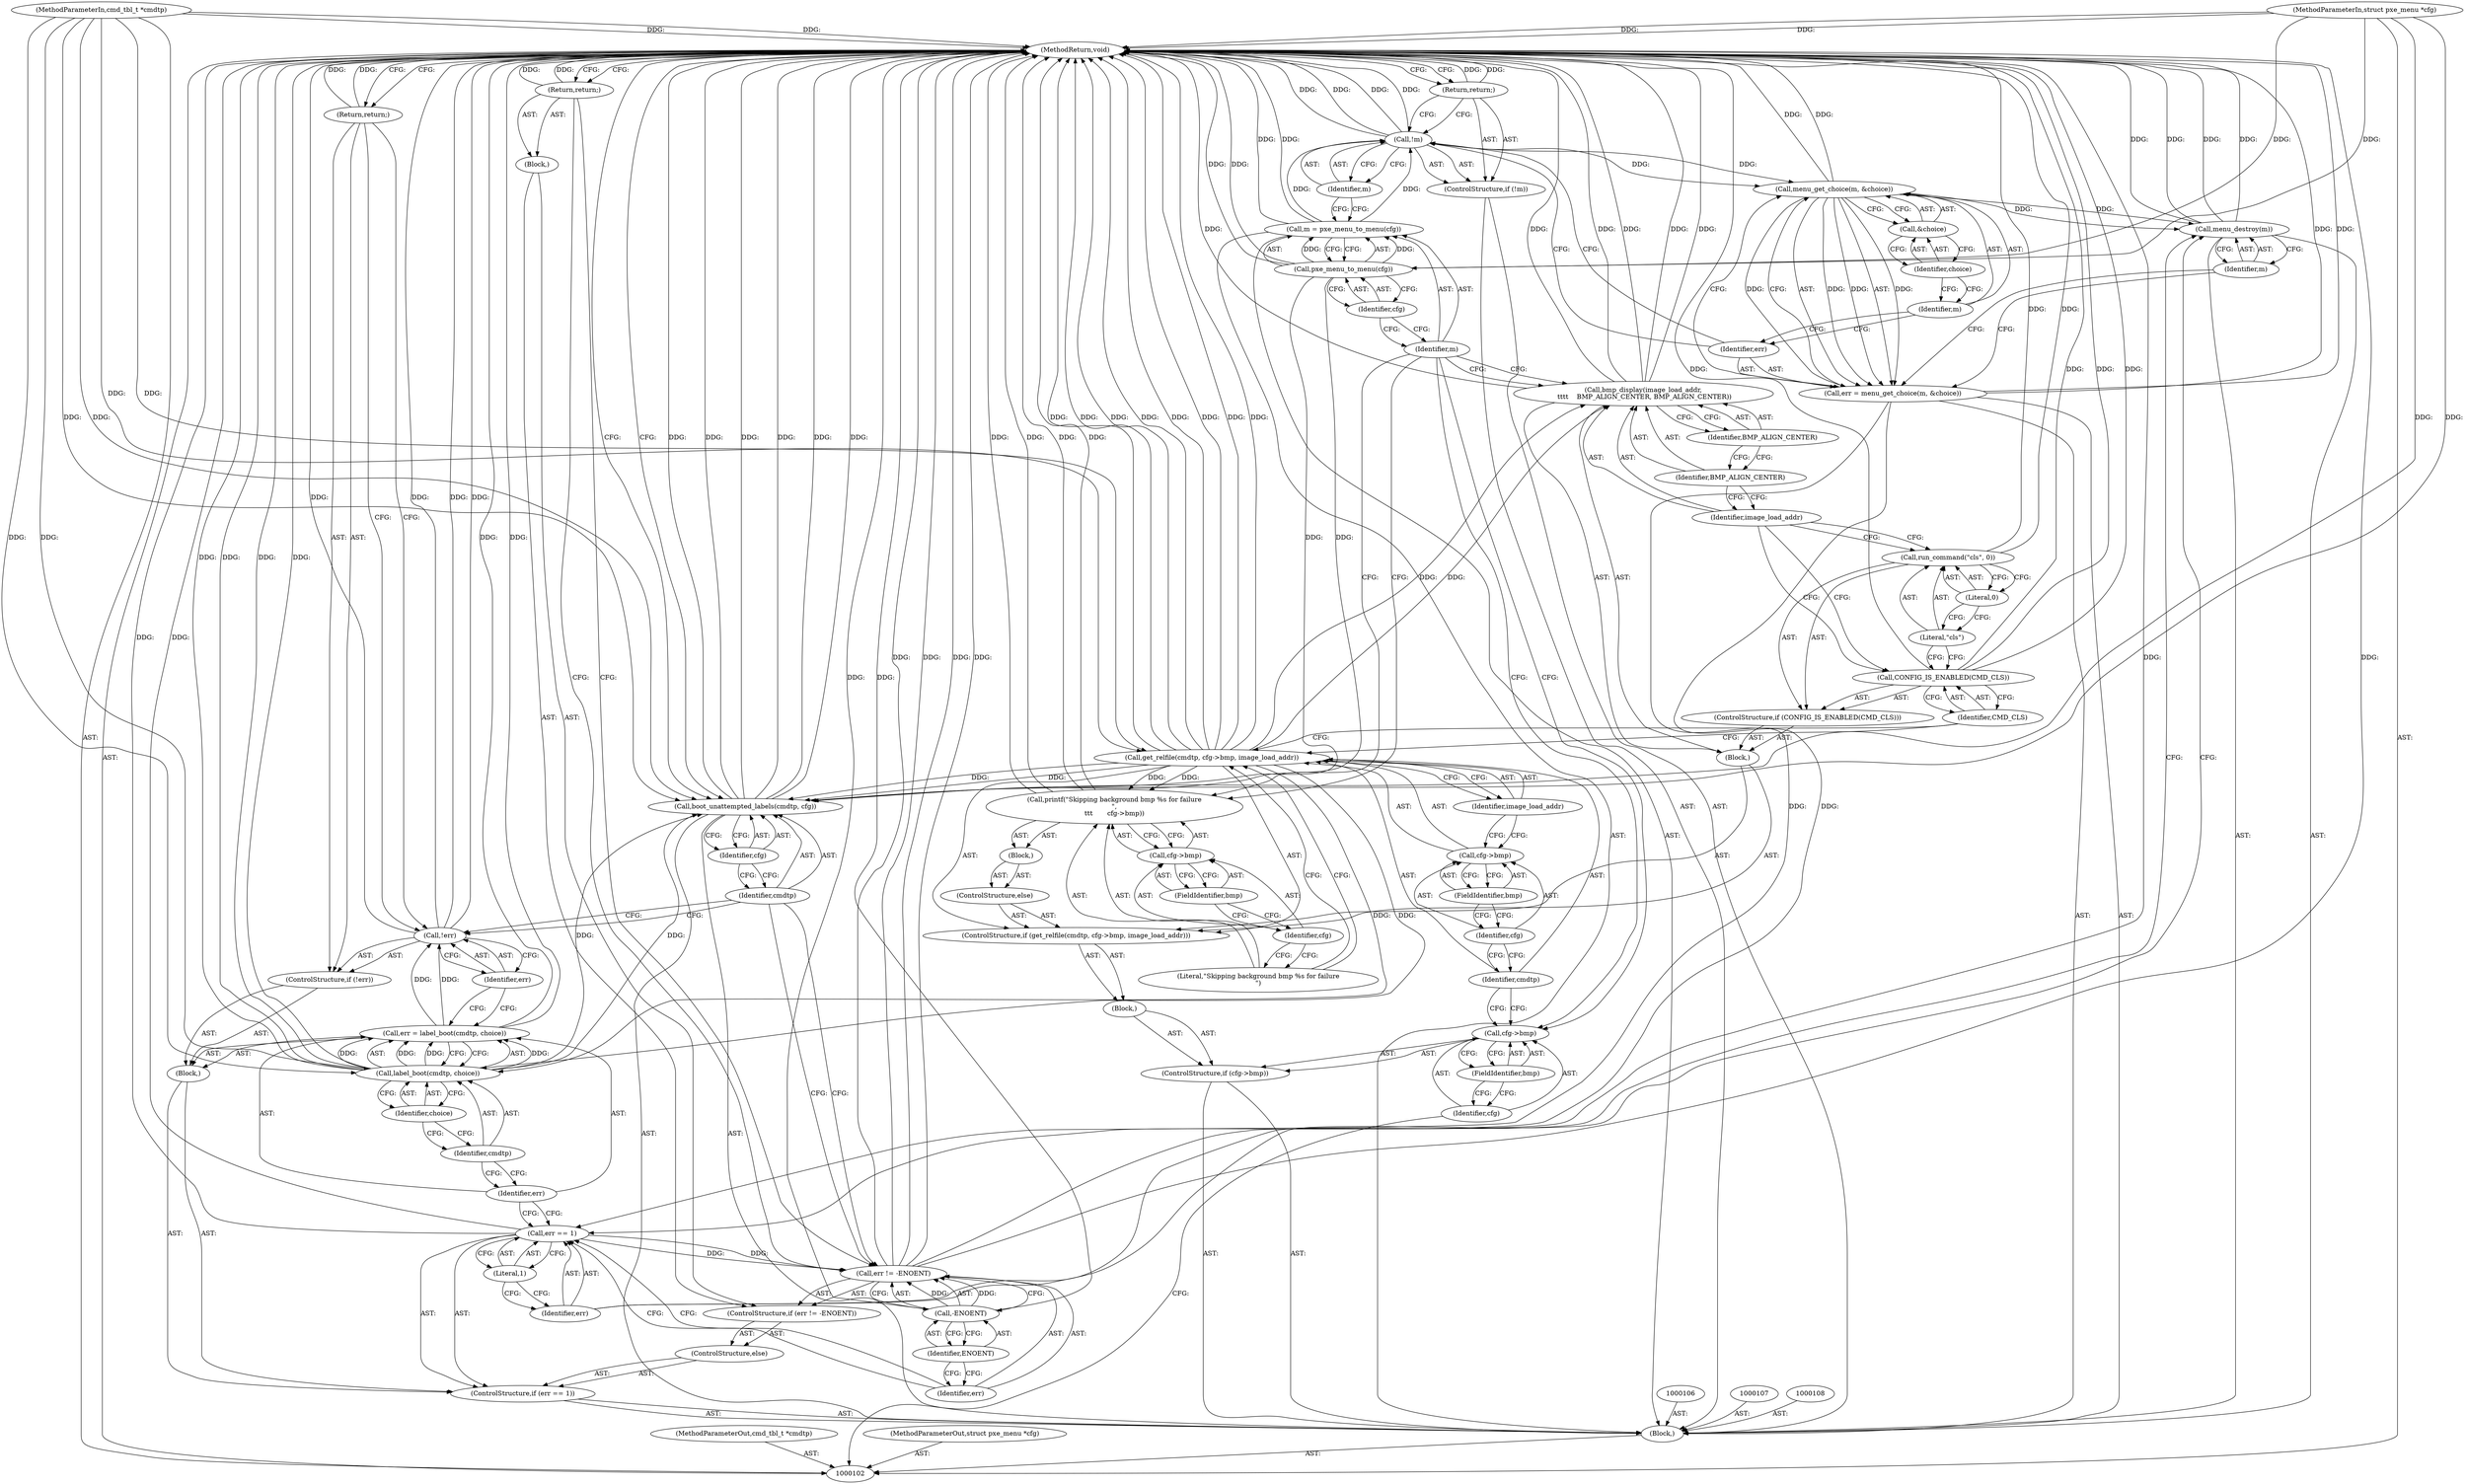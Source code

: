 digraph "0_u-boot_master_12" {
"1000180" [label="(MethodReturn,void)"];
"1000103" [label="(MethodParameterIn,cmd_tbl_t *cmdtp)"];
"1000271" [label="(MethodParameterOut,cmd_tbl_t *cmdtp)"];
"1000104" [label="(MethodParameterIn,struct pxe_menu *cfg)"];
"1000272" [label="(MethodParameterOut,struct pxe_menu *cfg)"];
"1000116" [label="(Identifier,cmdtp)"];
"1000117" [label="(Call,cfg->bmp)"];
"1000118" [label="(Identifier,cfg)"];
"1000114" [label="(ControlStructure,if (get_relfile(cmdtp, cfg->bmp, image_load_addr)))"];
"1000119" [label="(FieldIdentifier,bmp)"];
"1000120" [label="(Identifier,image_load_addr)"];
"1000121" [label="(Block,)"];
"1000115" [label="(Call,get_relfile(cmdtp, cfg->bmp, image_load_addr))"];
"1000124" [label="(Identifier,CMD_CLS)"];
"1000122" [label="(ControlStructure,if (CONFIG_IS_ENABLED(CMD_CLS)))"];
"1000123" [label="(Call,CONFIG_IS_ENABLED(CMD_CLS))"];
"1000126" [label="(Literal,\"cls\")"];
"1000127" [label="(Literal,0)"];
"1000125" [label="(Call,run_command(\"cls\", 0))"];
"1000129" [label="(Identifier,image_load_addr)"];
"1000128" [label="(Call,bmp_display(image_load_addr,\n \t\t\t\t    BMP_ALIGN_CENTER, BMP_ALIGN_CENTER))"];
"1000131" [label="(Identifier,BMP_ALIGN_CENTER)"];
"1000130" [label="(Identifier,BMP_ALIGN_CENTER)"];
"1000133" [label="(Block,)"];
"1000132" [label="(ControlStructure,else)"];
"1000135" [label="(Literal,\"Skipping background bmp %s for failure\n\")"];
"1000134" [label="(Call,printf(\"Skipping background bmp %s for failure\n\",\n\t\t\t       cfg->bmp))"];
"1000136" [label="(Call,cfg->bmp)"];
"1000137" [label="(Identifier,cfg)"];
"1000138" [label="(FieldIdentifier,bmp)"];
"1000105" [label="(Block,)"];
"1000139" [label="(Call,m = pxe_menu_to_menu(cfg))"];
"1000140" [label="(Identifier,m)"];
"1000142" [label="(Identifier,cfg)"];
"1000141" [label="(Call,pxe_menu_to_menu(cfg))"];
"1000143" [label="(ControlStructure,if (!m))"];
"1000144" [label="(Call,!m)"];
"1000145" [label="(Identifier,m)"];
"1000146" [label="(Return,return;)"];
"1000147" [label="(Call,err = menu_get_choice(m, &choice))"];
"1000148" [label="(Identifier,err)"];
"1000150" [label="(Identifier,m)"];
"1000151" [label="(Call,&choice)"];
"1000152" [label="(Identifier,choice)"];
"1000149" [label="(Call,menu_get_choice(m, &choice))"];
"1000153" [label="(Call,menu_destroy(m))"];
"1000154" [label="(Identifier,m)"];
"1000155" [label="(ControlStructure,if (err == 1))"];
"1000158" [label="(Literal,1)"];
"1000159" [label="(Block,)"];
"1000156" [label="(Call,err == 1)"];
"1000157" [label="(Identifier,err)"];
"1000163" [label="(Identifier,cmdtp)"];
"1000160" [label="(Call,err = label_boot(cmdtp, choice))"];
"1000161" [label="(Identifier,err)"];
"1000164" [label="(Identifier,choice)"];
"1000162" [label="(Call,label_boot(cmdtp, choice))"];
"1000165" [label="(ControlStructure,if (!err))"];
"1000166" [label="(Call,!err)"];
"1000167" [label="(Identifier,err)"];
"1000168" [label="(Return,return;)"];
"1000171" [label="(Call,err != -ENOENT)"];
"1000172" [label="(Identifier,err)"];
"1000173" [label="(Call,-ENOENT)"];
"1000174" [label="(Identifier,ENOENT)"];
"1000175" [label="(Block,)"];
"1000169" [label="(ControlStructure,else)"];
"1000170" [label="(ControlStructure,if (err != -ENOENT))"];
"1000176" [label="(Return,return;)"];
"1000177" [label="(Call,boot_unattempted_labels(cmdtp, cfg))"];
"1000178" [label="(Identifier,cmdtp)"];
"1000179" [label="(Identifier,cfg)"];
"1000112" [label="(FieldIdentifier,bmp)"];
"1000113" [label="(Block,)"];
"1000109" [label="(ControlStructure,if (cfg->bmp))"];
"1000110" [label="(Call,cfg->bmp)"];
"1000111" [label="(Identifier,cfg)"];
"1000180" -> "1000102"  [label="AST: "];
"1000180" -> "1000146"  [label="CFG: "];
"1000180" -> "1000168"  [label="CFG: "];
"1000180" -> "1000176"  [label="CFG: "];
"1000180" -> "1000177"  [label="CFG: "];
"1000168" -> "1000180"  [label="DDG: "];
"1000146" -> "1000180"  [label="DDG: "];
"1000176" -> "1000180"  [label="DDG: "];
"1000125" -> "1000180"  [label="DDG: "];
"1000149" -> "1000180"  [label="DDG: "];
"1000166" -> "1000180"  [label="DDG: "];
"1000166" -> "1000180"  [label="DDG: "];
"1000115" -> "1000180"  [label="DDG: "];
"1000115" -> "1000180"  [label="DDG: "];
"1000115" -> "1000180"  [label="DDG: "];
"1000115" -> "1000180"  [label="DDG: "];
"1000147" -> "1000180"  [label="DDG: "];
"1000153" -> "1000180"  [label="DDG: "];
"1000153" -> "1000180"  [label="DDG: "];
"1000177" -> "1000180"  [label="DDG: "];
"1000177" -> "1000180"  [label="DDG: "];
"1000177" -> "1000180"  [label="DDG: "];
"1000173" -> "1000180"  [label="DDG: "];
"1000128" -> "1000180"  [label="DDG: "];
"1000128" -> "1000180"  [label="DDG: "];
"1000128" -> "1000180"  [label="DDG: "];
"1000162" -> "1000180"  [label="DDG: "];
"1000162" -> "1000180"  [label="DDG: "];
"1000171" -> "1000180"  [label="DDG: "];
"1000171" -> "1000180"  [label="DDG: "];
"1000171" -> "1000180"  [label="DDG: "];
"1000141" -> "1000180"  [label="DDG: "];
"1000104" -> "1000180"  [label="DDG: "];
"1000123" -> "1000180"  [label="DDG: "];
"1000123" -> "1000180"  [label="DDG: "];
"1000139" -> "1000180"  [label="DDG: "];
"1000103" -> "1000180"  [label="DDG: "];
"1000144" -> "1000180"  [label="DDG: "];
"1000144" -> "1000180"  [label="DDG: "];
"1000134" -> "1000180"  [label="DDG: "];
"1000134" -> "1000180"  [label="DDG: "];
"1000156" -> "1000180"  [label="DDG: "];
"1000160" -> "1000180"  [label="DDG: "];
"1000103" -> "1000102"  [label="AST: "];
"1000103" -> "1000180"  [label="DDG: "];
"1000103" -> "1000115"  [label="DDG: "];
"1000103" -> "1000162"  [label="DDG: "];
"1000103" -> "1000177"  [label="DDG: "];
"1000271" -> "1000102"  [label="AST: "];
"1000104" -> "1000102"  [label="AST: "];
"1000104" -> "1000180"  [label="DDG: "];
"1000104" -> "1000141"  [label="DDG: "];
"1000104" -> "1000177"  [label="DDG: "];
"1000272" -> "1000102"  [label="AST: "];
"1000116" -> "1000115"  [label="AST: "];
"1000116" -> "1000110"  [label="CFG: "];
"1000118" -> "1000116"  [label="CFG: "];
"1000117" -> "1000115"  [label="AST: "];
"1000117" -> "1000119"  [label="CFG: "];
"1000118" -> "1000117"  [label="AST: "];
"1000119" -> "1000117"  [label="AST: "];
"1000120" -> "1000117"  [label="CFG: "];
"1000118" -> "1000117"  [label="AST: "];
"1000118" -> "1000116"  [label="CFG: "];
"1000119" -> "1000118"  [label="CFG: "];
"1000114" -> "1000113"  [label="AST: "];
"1000115" -> "1000114"  [label="AST: "];
"1000121" -> "1000114"  [label="AST: "];
"1000132" -> "1000114"  [label="AST: "];
"1000119" -> "1000117"  [label="AST: "];
"1000119" -> "1000118"  [label="CFG: "];
"1000117" -> "1000119"  [label="CFG: "];
"1000120" -> "1000115"  [label="AST: "];
"1000120" -> "1000117"  [label="CFG: "];
"1000115" -> "1000120"  [label="CFG: "];
"1000121" -> "1000114"  [label="AST: "];
"1000122" -> "1000121"  [label="AST: "];
"1000128" -> "1000121"  [label="AST: "];
"1000115" -> "1000114"  [label="AST: "];
"1000115" -> "1000120"  [label="CFG: "];
"1000116" -> "1000115"  [label="AST: "];
"1000117" -> "1000115"  [label="AST: "];
"1000120" -> "1000115"  [label="AST: "];
"1000124" -> "1000115"  [label="CFG: "];
"1000135" -> "1000115"  [label="CFG: "];
"1000115" -> "1000180"  [label="DDG: "];
"1000115" -> "1000180"  [label="DDG: "];
"1000115" -> "1000180"  [label="DDG: "];
"1000115" -> "1000180"  [label="DDG: "];
"1000103" -> "1000115"  [label="DDG: "];
"1000115" -> "1000128"  [label="DDG: "];
"1000115" -> "1000134"  [label="DDG: "];
"1000115" -> "1000162"  [label="DDG: "];
"1000115" -> "1000177"  [label="DDG: "];
"1000124" -> "1000123"  [label="AST: "];
"1000124" -> "1000115"  [label="CFG: "];
"1000123" -> "1000124"  [label="CFG: "];
"1000122" -> "1000121"  [label="AST: "];
"1000123" -> "1000122"  [label="AST: "];
"1000125" -> "1000122"  [label="AST: "];
"1000123" -> "1000122"  [label="AST: "];
"1000123" -> "1000124"  [label="CFG: "];
"1000124" -> "1000123"  [label="AST: "];
"1000126" -> "1000123"  [label="CFG: "];
"1000129" -> "1000123"  [label="CFG: "];
"1000123" -> "1000180"  [label="DDG: "];
"1000123" -> "1000180"  [label="DDG: "];
"1000126" -> "1000125"  [label="AST: "];
"1000126" -> "1000123"  [label="CFG: "];
"1000127" -> "1000126"  [label="CFG: "];
"1000127" -> "1000125"  [label="AST: "];
"1000127" -> "1000126"  [label="CFG: "];
"1000125" -> "1000127"  [label="CFG: "];
"1000125" -> "1000122"  [label="AST: "];
"1000125" -> "1000127"  [label="CFG: "];
"1000126" -> "1000125"  [label="AST: "];
"1000127" -> "1000125"  [label="AST: "];
"1000129" -> "1000125"  [label="CFG: "];
"1000125" -> "1000180"  [label="DDG: "];
"1000129" -> "1000128"  [label="AST: "];
"1000129" -> "1000125"  [label="CFG: "];
"1000129" -> "1000123"  [label="CFG: "];
"1000130" -> "1000129"  [label="CFG: "];
"1000128" -> "1000121"  [label="AST: "];
"1000128" -> "1000131"  [label="CFG: "];
"1000129" -> "1000128"  [label="AST: "];
"1000130" -> "1000128"  [label="AST: "];
"1000131" -> "1000128"  [label="AST: "];
"1000140" -> "1000128"  [label="CFG: "];
"1000128" -> "1000180"  [label="DDG: "];
"1000128" -> "1000180"  [label="DDG: "];
"1000128" -> "1000180"  [label="DDG: "];
"1000115" -> "1000128"  [label="DDG: "];
"1000131" -> "1000128"  [label="AST: "];
"1000131" -> "1000130"  [label="CFG: "];
"1000128" -> "1000131"  [label="CFG: "];
"1000130" -> "1000128"  [label="AST: "];
"1000130" -> "1000129"  [label="CFG: "];
"1000131" -> "1000130"  [label="CFG: "];
"1000133" -> "1000132"  [label="AST: "];
"1000134" -> "1000133"  [label="AST: "];
"1000132" -> "1000114"  [label="AST: "];
"1000133" -> "1000132"  [label="AST: "];
"1000135" -> "1000134"  [label="AST: "];
"1000135" -> "1000115"  [label="CFG: "];
"1000137" -> "1000135"  [label="CFG: "];
"1000134" -> "1000133"  [label="AST: "];
"1000134" -> "1000136"  [label="CFG: "];
"1000135" -> "1000134"  [label="AST: "];
"1000136" -> "1000134"  [label="AST: "];
"1000140" -> "1000134"  [label="CFG: "];
"1000134" -> "1000180"  [label="DDG: "];
"1000134" -> "1000180"  [label="DDG: "];
"1000115" -> "1000134"  [label="DDG: "];
"1000136" -> "1000134"  [label="AST: "];
"1000136" -> "1000138"  [label="CFG: "];
"1000137" -> "1000136"  [label="AST: "];
"1000138" -> "1000136"  [label="AST: "];
"1000134" -> "1000136"  [label="CFG: "];
"1000137" -> "1000136"  [label="AST: "];
"1000137" -> "1000135"  [label="CFG: "];
"1000138" -> "1000137"  [label="CFG: "];
"1000138" -> "1000136"  [label="AST: "];
"1000138" -> "1000137"  [label="CFG: "];
"1000136" -> "1000138"  [label="CFG: "];
"1000105" -> "1000102"  [label="AST: "];
"1000106" -> "1000105"  [label="AST: "];
"1000107" -> "1000105"  [label="AST: "];
"1000108" -> "1000105"  [label="AST: "];
"1000109" -> "1000105"  [label="AST: "];
"1000139" -> "1000105"  [label="AST: "];
"1000143" -> "1000105"  [label="AST: "];
"1000147" -> "1000105"  [label="AST: "];
"1000153" -> "1000105"  [label="AST: "];
"1000155" -> "1000105"  [label="AST: "];
"1000177" -> "1000105"  [label="AST: "];
"1000139" -> "1000105"  [label="AST: "];
"1000139" -> "1000141"  [label="CFG: "];
"1000140" -> "1000139"  [label="AST: "];
"1000141" -> "1000139"  [label="AST: "];
"1000145" -> "1000139"  [label="CFG: "];
"1000139" -> "1000180"  [label="DDG: "];
"1000141" -> "1000139"  [label="DDG: "];
"1000139" -> "1000144"  [label="DDG: "];
"1000140" -> "1000139"  [label="AST: "];
"1000140" -> "1000128"  [label="CFG: "];
"1000140" -> "1000134"  [label="CFG: "];
"1000140" -> "1000110"  [label="CFG: "];
"1000142" -> "1000140"  [label="CFG: "];
"1000142" -> "1000141"  [label="AST: "];
"1000142" -> "1000140"  [label="CFG: "];
"1000141" -> "1000142"  [label="CFG: "];
"1000141" -> "1000139"  [label="AST: "];
"1000141" -> "1000142"  [label="CFG: "];
"1000142" -> "1000141"  [label="AST: "];
"1000139" -> "1000141"  [label="CFG: "];
"1000141" -> "1000180"  [label="DDG: "];
"1000141" -> "1000139"  [label="DDG: "];
"1000104" -> "1000141"  [label="DDG: "];
"1000141" -> "1000177"  [label="DDG: "];
"1000143" -> "1000105"  [label="AST: "];
"1000144" -> "1000143"  [label="AST: "];
"1000146" -> "1000143"  [label="AST: "];
"1000144" -> "1000143"  [label="AST: "];
"1000144" -> "1000145"  [label="CFG: "];
"1000145" -> "1000144"  [label="AST: "];
"1000146" -> "1000144"  [label="CFG: "];
"1000148" -> "1000144"  [label="CFG: "];
"1000144" -> "1000180"  [label="DDG: "];
"1000144" -> "1000180"  [label="DDG: "];
"1000139" -> "1000144"  [label="DDG: "];
"1000144" -> "1000149"  [label="DDG: "];
"1000145" -> "1000144"  [label="AST: "];
"1000145" -> "1000139"  [label="CFG: "];
"1000144" -> "1000145"  [label="CFG: "];
"1000146" -> "1000143"  [label="AST: "];
"1000146" -> "1000144"  [label="CFG: "];
"1000180" -> "1000146"  [label="CFG: "];
"1000146" -> "1000180"  [label="DDG: "];
"1000147" -> "1000105"  [label="AST: "];
"1000147" -> "1000149"  [label="CFG: "];
"1000148" -> "1000147"  [label="AST: "];
"1000149" -> "1000147"  [label="AST: "];
"1000154" -> "1000147"  [label="CFG: "];
"1000147" -> "1000180"  [label="DDG: "];
"1000149" -> "1000147"  [label="DDG: "];
"1000149" -> "1000147"  [label="DDG: "];
"1000147" -> "1000156"  [label="DDG: "];
"1000148" -> "1000147"  [label="AST: "];
"1000148" -> "1000144"  [label="CFG: "];
"1000150" -> "1000148"  [label="CFG: "];
"1000150" -> "1000149"  [label="AST: "];
"1000150" -> "1000148"  [label="CFG: "];
"1000152" -> "1000150"  [label="CFG: "];
"1000151" -> "1000149"  [label="AST: "];
"1000151" -> "1000152"  [label="CFG: "];
"1000152" -> "1000151"  [label="AST: "];
"1000149" -> "1000151"  [label="CFG: "];
"1000152" -> "1000151"  [label="AST: "];
"1000152" -> "1000150"  [label="CFG: "];
"1000151" -> "1000152"  [label="CFG: "];
"1000149" -> "1000147"  [label="AST: "];
"1000149" -> "1000151"  [label="CFG: "];
"1000150" -> "1000149"  [label="AST: "];
"1000151" -> "1000149"  [label="AST: "];
"1000147" -> "1000149"  [label="CFG: "];
"1000149" -> "1000180"  [label="DDG: "];
"1000149" -> "1000147"  [label="DDG: "];
"1000149" -> "1000147"  [label="DDG: "];
"1000144" -> "1000149"  [label="DDG: "];
"1000149" -> "1000153"  [label="DDG: "];
"1000153" -> "1000105"  [label="AST: "];
"1000153" -> "1000154"  [label="CFG: "];
"1000154" -> "1000153"  [label="AST: "];
"1000157" -> "1000153"  [label="CFG: "];
"1000153" -> "1000180"  [label="DDG: "];
"1000153" -> "1000180"  [label="DDG: "];
"1000149" -> "1000153"  [label="DDG: "];
"1000154" -> "1000153"  [label="AST: "];
"1000154" -> "1000147"  [label="CFG: "];
"1000153" -> "1000154"  [label="CFG: "];
"1000155" -> "1000105"  [label="AST: "];
"1000156" -> "1000155"  [label="AST: "];
"1000159" -> "1000155"  [label="AST: "];
"1000169" -> "1000155"  [label="AST: "];
"1000158" -> "1000156"  [label="AST: "];
"1000158" -> "1000157"  [label="CFG: "];
"1000156" -> "1000158"  [label="CFG: "];
"1000159" -> "1000155"  [label="AST: "];
"1000160" -> "1000159"  [label="AST: "];
"1000165" -> "1000159"  [label="AST: "];
"1000156" -> "1000155"  [label="AST: "];
"1000156" -> "1000158"  [label="CFG: "];
"1000157" -> "1000156"  [label="AST: "];
"1000158" -> "1000156"  [label="AST: "];
"1000161" -> "1000156"  [label="CFG: "];
"1000172" -> "1000156"  [label="CFG: "];
"1000156" -> "1000180"  [label="DDG: "];
"1000147" -> "1000156"  [label="DDG: "];
"1000156" -> "1000171"  [label="DDG: "];
"1000157" -> "1000156"  [label="AST: "];
"1000157" -> "1000153"  [label="CFG: "];
"1000158" -> "1000157"  [label="CFG: "];
"1000163" -> "1000162"  [label="AST: "];
"1000163" -> "1000161"  [label="CFG: "];
"1000164" -> "1000163"  [label="CFG: "];
"1000160" -> "1000159"  [label="AST: "];
"1000160" -> "1000162"  [label="CFG: "];
"1000161" -> "1000160"  [label="AST: "];
"1000162" -> "1000160"  [label="AST: "];
"1000167" -> "1000160"  [label="CFG: "];
"1000160" -> "1000180"  [label="DDG: "];
"1000162" -> "1000160"  [label="DDG: "];
"1000162" -> "1000160"  [label="DDG: "];
"1000160" -> "1000166"  [label="DDG: "];
"1000161" -> "1000160"  [label="AST: "];
"1000161" -> "1000156"  [label="CFG: "];
"1000163" -> "1000161"  [label="CFG: "];
"1000164" -> "1000162"  [label="AST: "];
"1000164" -> "1000163"  [label="CFG: "];
"1000162" -> "1000164"  [label="CFG: "];
"1000162" -> "1000160"  [label="AST: "];
"1000162" -> "1000164"  [label="CFG: "];
"1000163" -> "1000162"  [label="AST: "];
"1000164" -> "1000162"  [label="AST: "];
"1000160" -> "1000162"  [label="CFG: "];
"1000162" -> "1000180"  [label="DDG: "];
"1000162" -> "1000180"  [label="DDG: "];
"1000162" -> "1000160"  [label="DDG: "];
"1000162" -> "1000160"  [label="DDG: "];
"1000115" -> "1000162"  [label="DDG: "];
"1000103" -> "1000162"  [label="DDG: "];
"1000162" -> "1000177"  [label="DDG: "];
"1000165" -> "1000159"  [label="AST: "];
"1000166" -> "1000165"  [label="AST: "];
"1000168" -> "1000165"  [label="AST: "];
"1000166" -> "1000165"  [label="AST: "];
"1000166" -> "1000167"  [label="CFG: "];
"1000167" -> "1000166"  [label="AST: "];
"1000168" -> "1000166"  [label="CFG: "];
"1000178" -> "1000166"  [label="CFG: "];
"1000166" -> "1000180"  [label="DDG: "];
"1000166" -> "1000180"  [label="DDG: "];
"1000160" -> "1000166"  [label="DDG: "];
"1000167" -> "1000166"  [label="AST: "];
"1000167" -> "1000160"  [label="CFG: "];
"1000166" -> "1000167"  [label="CFG: "];
"1000168" -> "1000165"  [label="AST: "];
"1000168" -> "1000166"  [label="CFG: "];
"1000180" -> "1000168"  [label="CFG: "];
"1000168" -> "1000180"  [label="DDG: "];
"1000171" -> "1000170"  [label="AST: "];
"1000171" -> "1000173"  [label="CFG: "];
"1000172" -> "1000171"  [label="AST: "];
"1000173" -> "1000171"  [label="AST: "];
"1000176" -> "1000171"  [label="CFG: "];
"1000178" -> "1000171"  [label="CFG: "];
"1000171" -> "1000180"  [label="DDG: "];
"1000171" -> "1000180"  [label="DDG: "];
"1000171" -> "1000180"  [label="DDG: "];
"1000156" -> "1000171"  [label="DDG: "];
"1000173" -> "1000171"  [label="DDG: "];
"1000172" -> "1000171"  [label="AST: "];
"1000172" -> "1000156"  [label="CFG: "];
"1000174" -> "1000172"  [label="CFG: "];
"1000173" -> "1000171"  [label="AST: "];
"1000173" -> "1000174"  [label="CFG: "];
"1000174" -> "1000173"  [label="AST: "];
"1000171" -> "1000173"  [label="CFG: "];
"1000173" -> "1000180"  [label="DDG: "];
"1000173" -> "1000171"  [label="DDG: "];
"1000174" -> "1000173"  [label="AST: "];
"1000174" -> "1000172"  [label="CFG: "];
"1000173" -> "1000174"  [label="CFG: "];
"1000175" -> "1000170"  [label="AST: "];
"1000176" -> "1000175"  [label="AST: "];
"1000169" -> "1000155"  [label="AST: "];
"1000170" -> "1000169"  [label="AST: "];
"1000170" -> "1000169"  [label="AST: "];
"1000171" -> "1000170"  [label="AST: "];
"1000175" -> "1000170"  [label="AST: "];
"1000176" -> "1000175"  [label="AST: "];
"1000176" -> "1000171"  [label="CFG: "];
"1000180" -> "1000176"  [label="CFG: "];
"1000176" -> "1000180"  [label="DDG: "];
"1000177" -> "1000105"  [label="AST: "];
"1000177" -> "1000179"  [label="CFG: "];
"1000178" -> "1000177"  [label="AST: "];
"1000179" -> "1000177"  [label="AST: "];
"1000180" -> "1000177"  [label="CFG: "];
"1000177" -> "1000180"  [label="DDG: "];
"1000177" -> "1000180"  [label="DDG: "];
"1000177" -> "1000180"  [label="DDG: "];
"1000162" -> "1000177"  [label="DDG: "];
"1000115" -> "1000177"  [label="DDG: "];
"1000103" -> "1000177"  [label="DDG: "];
"1000141" -> "1000177"  [label="DDG: "];
"1000104" -> "1000177"  [label="DDG: "];
"1000178" -> "1000177"  [label="AST: "];
"1000178" -> "1000166"  [label="CFG: "];
"1000178" -> "1000171"  [label="CFG: "];
"1000179" -> "1000178"  [label="CFG: "];
"1000179" -> "1000177"  [label="AST: "];
"1000179" -> "1000178"  [label="CFG: "];
"1000177" -> "1000179"  [label="CFG: "];
"1000112" -> "1000110"  [label="AST: "];
"1000112" -> "1000111"  [label="CFG: "];
"1000110" -> "1000112"  [label="CFG: "];
"1000113" -> "1000109"  [label="AST: "];
"1000114" -> "1000113"  [label="AST: "];
"1000109" -> "1000105"  [label="AST: "];
"1000110" -> "1000109"  [label="AST: "];
"1000113" -> "1000109"  [label="AST: "];
"1000110" -> "1000109"  [label="AST: "];
"1000110" -> "1000112"  [label="CFG: "];
"1000111" -> "1000110"  [label="AST: "];
"1000112" -> "1000110"  [label="AST: "];
"1000116" -> "1000110"  [label="CFG: "];
"1000140" -> "1000110"  [label="CFG: "];
"1000111" -> "1000110"  [label="AST: "];
"1000111" -> "1000102"  [label="CFG: "];
"1000112" -> "1000111"  [label="CFG: "];
}
